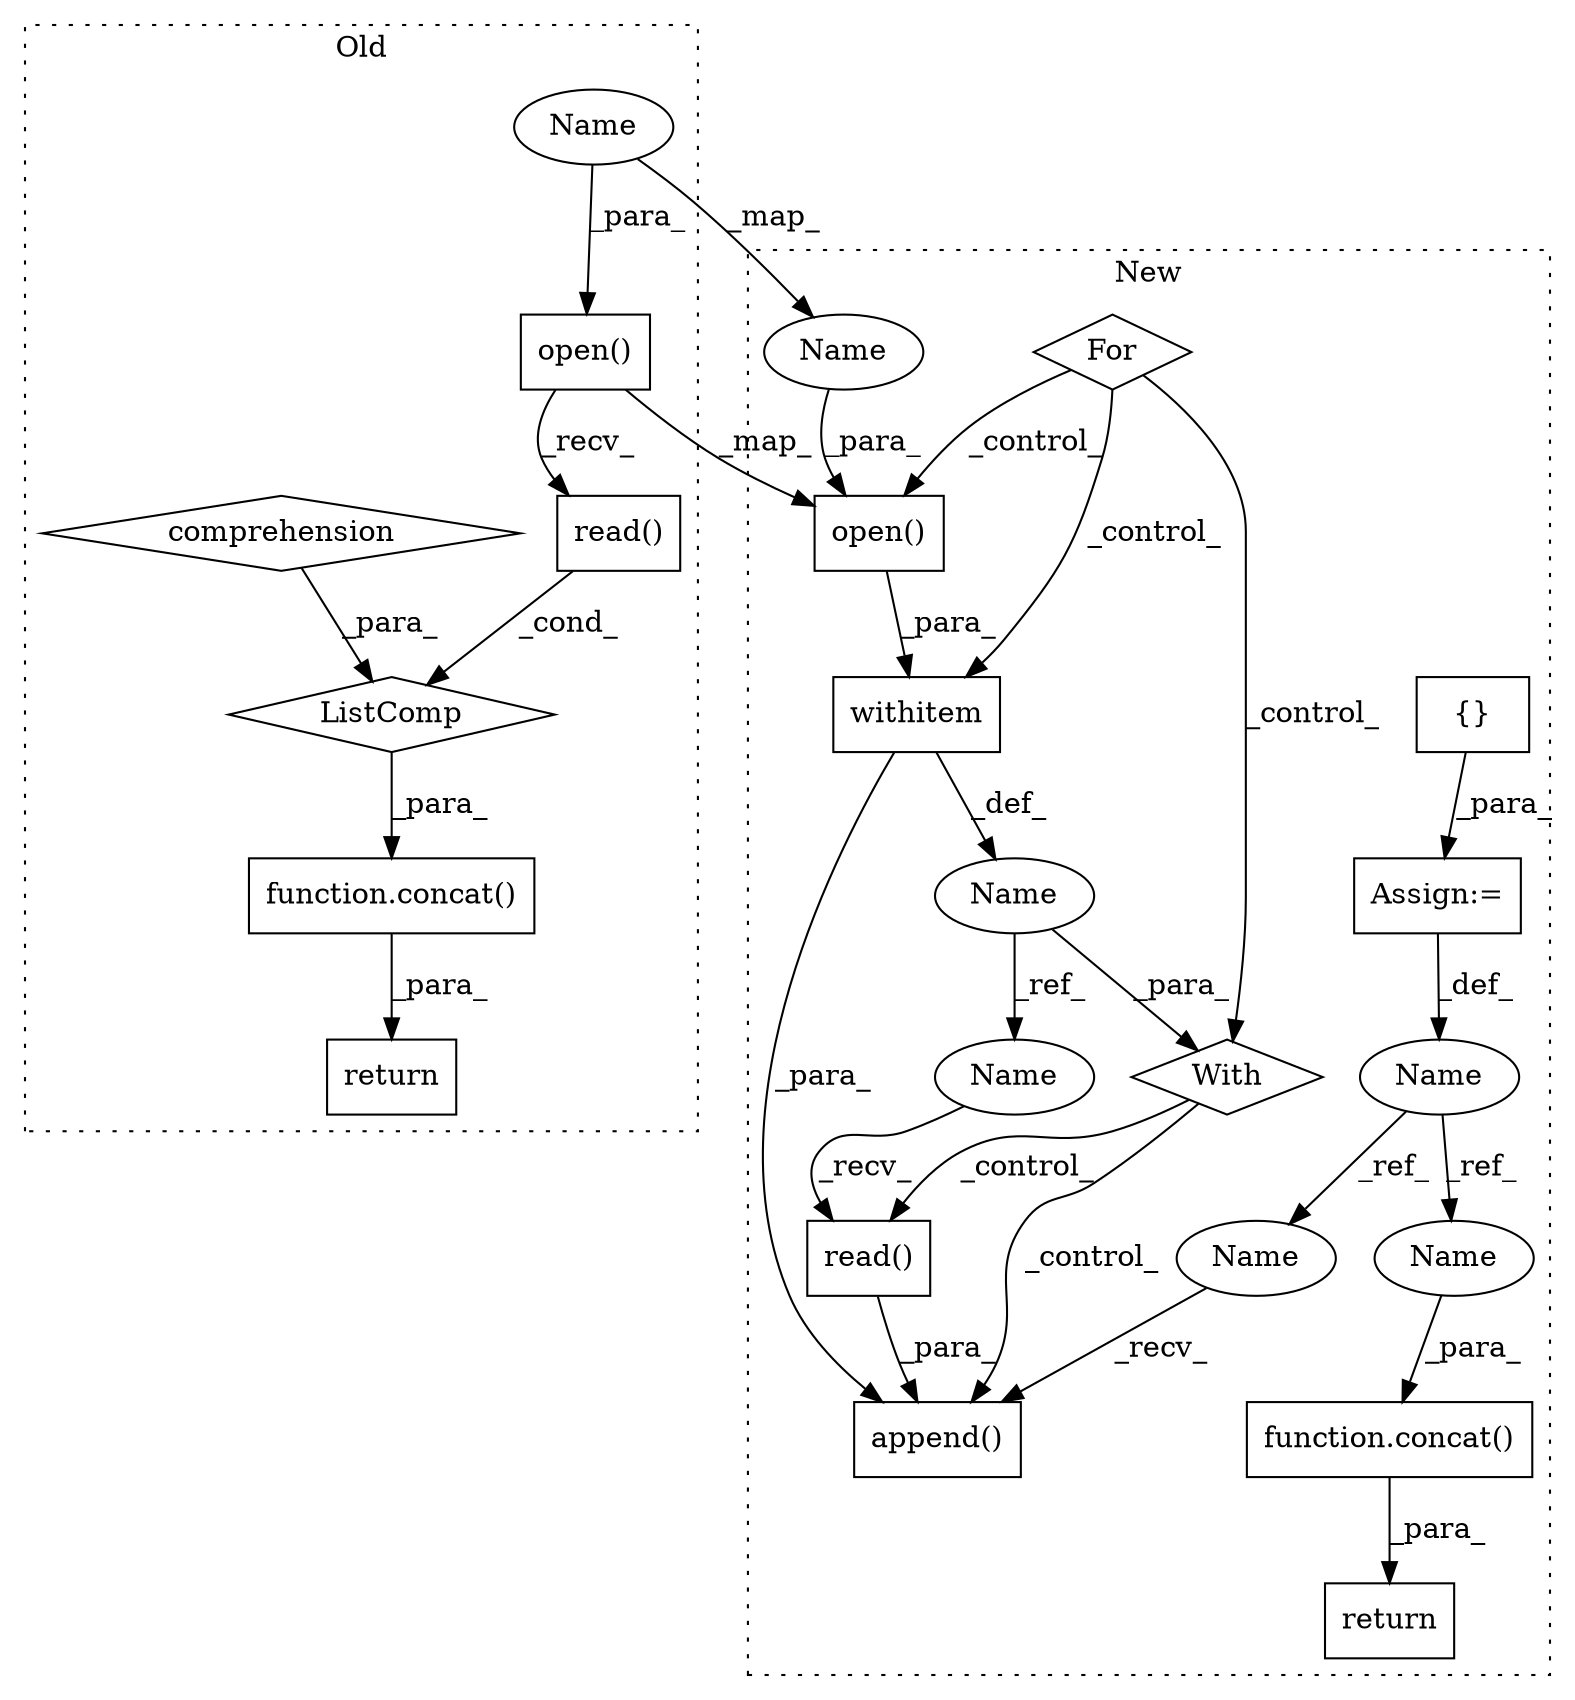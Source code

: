 digraph G {
subgraph cluster0 {
1 [label="open()" a="75" s="2480,2491" l="10,1" shape="box"];
7 [label="read()" a="75" s="2480" l="19" shape="box"];
8 [label="return" a="93" s="2465" l="7" shape="box"];
9 [label="comprehension" a="45" s="2500" l="3" shape="diamond"];
11 [label="ListComp" a="106" s="2479" l="38" shape="diamond"];
16 [label="function.concat()" a="75" s="2472,2517" l="7,1" shape="box"];
19 [label="Name" a="87" s="2490" l="1" shape="ellipse"];
label = "Old";
style="dotted";
}
subgraph cluster1 {
2 [label="open()" a="75" s="2522,2533" l="10,1" shape="box"];
3 [label="With" a="39" s="2517,2526" l="5,32" shape="diamond"];
4 [label="withitem" a="49" s="2522" l="4" shape="box"];
5 [label="Name" a="87" s="2538" l="2" shape="ellipse"];
6 [label="read()" a="75" s="2574" l="9" shape="box"];
10 [label="append()" a="75" s="2558,2583" l="16,1" shape="box"];
12 [label="For" a="107" s="2487,2503" l="4,14" shape="diamond"];
13 [label="{}" a="59" s="2476,2476" l="2,1" shape="box"];
14 [label="Assign:=" a="68" s="2473" l="3" shape="box"];
15 [label="return" a="93" s="2593" l="7" shape="box"];
17 [label="function.concat()" a="75" s="2600,2615" l="7,1" shape="box"];
18 [label="Name" a="87" s="2465" l="8" shape="ellipse"];
20 [label="Name" a="87" s="2532" l="1" shape="ellipse"];
21 [label="Name" a="87" s="2574" l="2" shape="ellipse"];
22 [label="Name" a="87" s="2558" l="8" shape="ellipse"];
23 [label="Name" a="87" s="2607" l="8" shape="ellipse"];
label = "New";
style="dotted";
}
1 -> 2 [label="_map_"];
1 -> 7 [label="_recv_"];
2 -> 4 [label="_para_"];
3 -> 6 [label="_control_"];
3 -> 10 [label="_control_"];
4 -> 5 [label="_def_"];
4 -> 10 [label="_para_"];
5 -> 3 [label="_para_"];
5 -> 21 [label="_ref_"];
6 -> 10 [label="_para_"];
7 -> 11 [label="_cond_"];
9 -> 11 [label="_para_"];
11 -> 16 [label="_para_"];
12 -> 2 [label="_control_"];
12 -> 3 [label="_control_"];
12 -> 4 [label="_control_"];
13 -> 14 [label="_para_"];
14 -> 18 [label="_def_"];
16 -> 8 [label="_para_"];
17 -> 15 [label="_para_"];
18 -> 22 [label="_ref_"];
18 -> 23 [label="_ref_"];
19 -> 1 [label="_para_"];
19 -> 20 [label="_map_"];
20 -> 2 [label="_para_"];
21 -> 6 [label="_recv_"];
22 -> 10 [label="_recv_"];
23 -> 17 [label="_para_"];
}